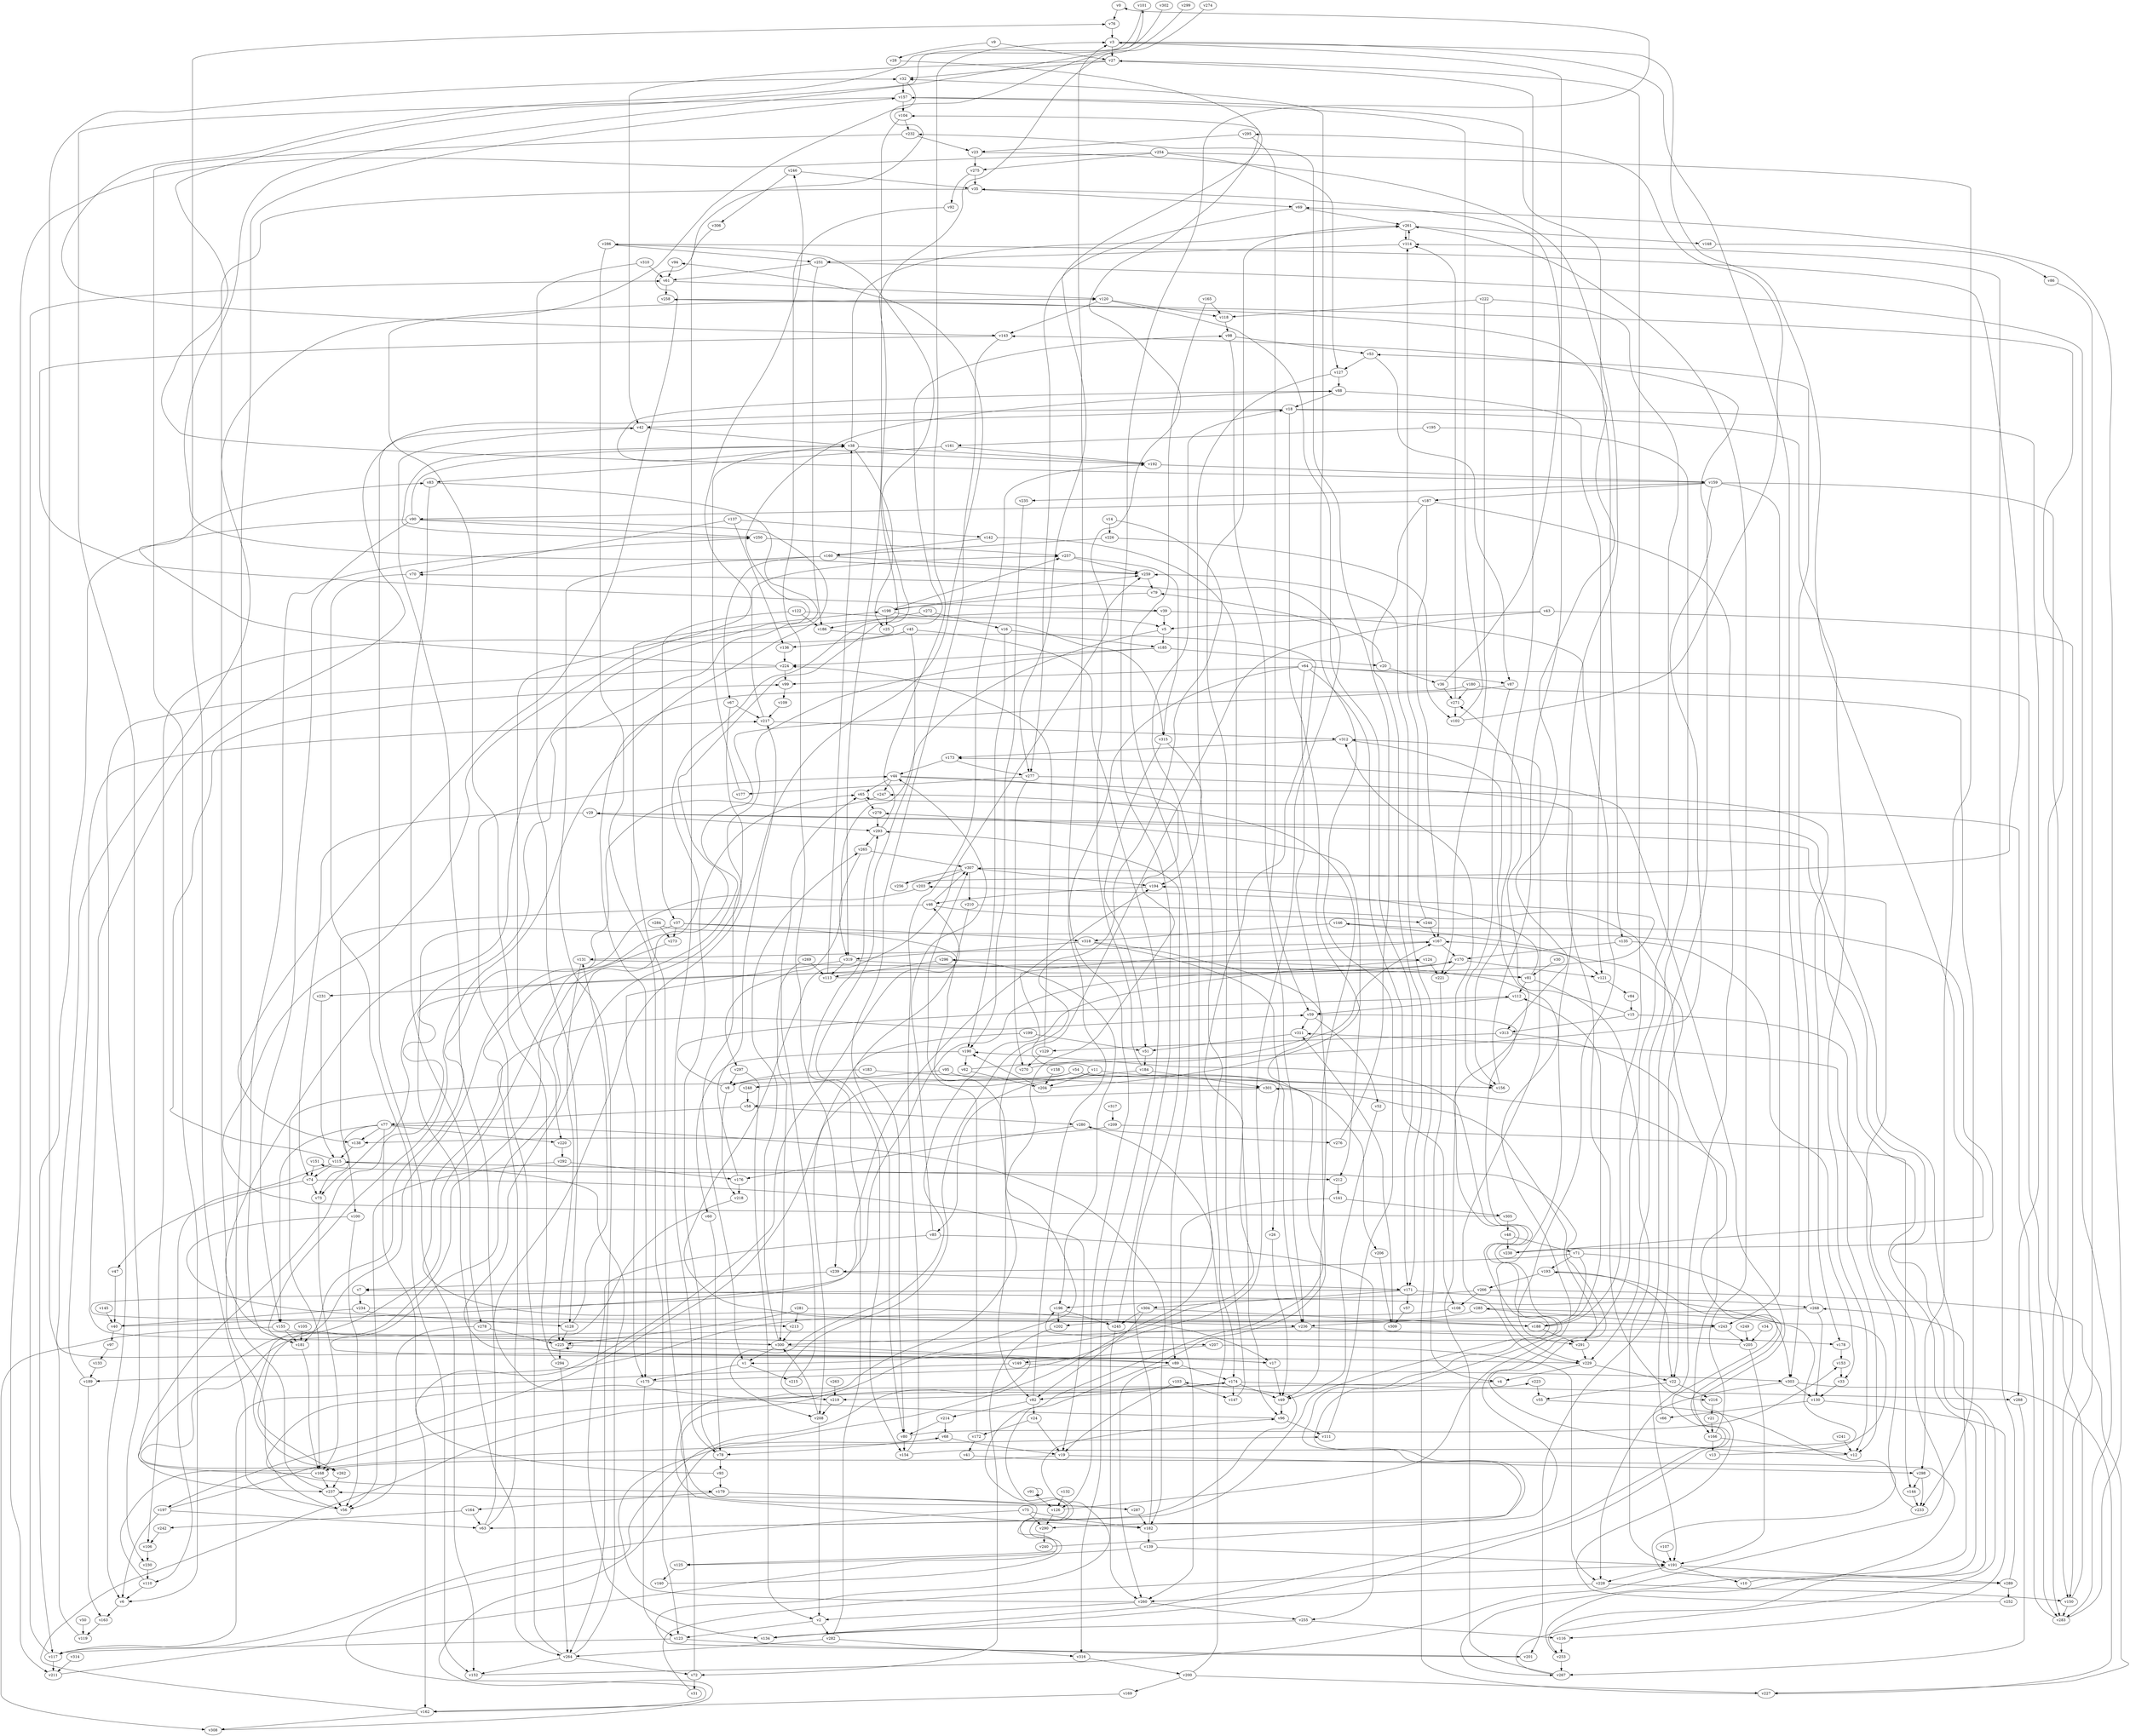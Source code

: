 // Benchmark game 468 - 320 vertices
// time_bound: 126
// targets: v308
digraph G {
    v0 [name="v0", player=0];
    v1 [name="v1", player=0];
    v2 [name="v2", player=0];
    v3 [name="v3", player=0];
    v4 [name="v4", player=0];
    v5 [name="v5", player=0];
    v6 [name="v6", player=0];
    v7 [name="v7", player=0];
    v8 [name="v8", player=1];
    v9 [name="v9", player=1];
    v10 [name="v10", player=1];
    v11 [name="v11", player=0];
    v12 [name="v12", player=1];
    v13 [name="v13", player=0];
    v14 [name="v14", player=0];
    v15 [name="v15", player=0];
    v16 [name="v16", player=1];
    v17 [name="v17", player=0];
    v18 [name="v18", player=1];
    v19 [name="v19", player=0];
    v20 [name="v20", player=1];
    v21 [name="v21", player=1];
    v22 [name="v22", player=0];
    v23 [name="v23", player=1];
    v24 [name="v24", player=1];
    v25 [name="v25", player=1];
    v26 [name="v26", player=1];
    v27 [name="v27", player=1];
    v28 [name="v28", player=1];
    v29 [name="v29", player=0];
    v30 [name="v30", player=0];
    v31 [name="v31", player=1];
    v32 [name="v32", player=0];
    v33 [name="v33", player=1];
    v34 [name="v34", player=1];
    v35 [name="v35", player=0];
    v36 [name="v36", player=0];
    v37 [name="v37", player=0];
    v38 [name="v38", player=0];
    v39 [name="v39", player=0];
    v40 [name="v40", player=1];
    v41 [name="v41", player=0];
    v42 [name="v42", player=0];
    v43 [name="v43", player=1];
    v44 [name="v44", player=0];
    v45 [name="v45", player=1];
    v46 [name="v46", player=0];
    v47 [name="v47", player=1];
    v48 [name="v48", player=1];
    v49 [name="v49", player=0];
    v50 [name="v50", player=1];
    v51 [name="v51", player=1];
    v52 [name="v52", player=1];
    v53 [name="v53", player=1];
    v54 [name="v54", player=0];
    v55 [name="v55", player=0];
    v56 [name="v56", player=1];
    v57 [name="v57", player=0];
    v58 [name="v58", player=0];
    v59 [name="v59", player=1];
    v60 [name="v60", player=1];
    v61 [name="v61", player=0];
    v62 [name="v62", player=1];
    v63 [name="v63", player=1];
    v64 [name="v64", player=1];
    v65 [name="v65", player=0];
    v66 [name="v66", player=0];
    v67 [name="v67", player=1];
    v68 [name="v68", player=1];
    v69 [name="v69", player=0];
    v70 [name="v70", player=1];
    v71 [name="v71", player=1];
    v72 [name="v72", player=1];
    v73 [name="v73", player=0];
    v74 [name="v74", player=1];
    v75 [name="v75", player=0];
    v76 [name="v76", player=1];
    v77 [name="v77", player=1];
    v78 [name="v78", player=1];
    v79 [name="v79", player=0];
    v80 [name="v80", player=1];
    v81 [name="v81", player=0];
    v82 [name="v82", player=1];
    v83 [name="v83", player=1];
    v84 [name="v84", player=1];
    v85 [name="v85", player=0];
    v86 [name="v86", player=0];
    v87 [name="v87", player=0];
    v88 [name="v88", player=1];
    v89 [name="v89", player=0];
    v90 [name="v90", player=0];
    v91 [name="v91", player=0];
    v92 [name="v92", player=1];
    v93 [name="v93", player=0];
    v94 [name="v94", player=0];
    v95 [name="v95", player=0];
    v96 [name="v96", player=1];
    v97 [name="v97", player=1];
    v98 [name="v98", player=1];
    v99 [name="v99", player=1];
    v100 [name="v100", player=1];
    v101 [name="v101", player=0];
    v102 [name="v102", player=1];
    v103 [name="v103", player=1];
    v104 [name="v104", player=0];
    v105 [name="v105", player=0];
    v106 [name="v106", player=1];
    v107 [name="v107", player=1];
    v108 [name="v108", player=0];
    v109 [name="v109", player=0];
    v110 [name="v110", player=1];
    v111 [name="v111", player=1];
    v112 [name="v112", player=0];
    v113 [name="v113", player=1];
    v114 [name="v114", player=1];
    v115 [name="v115", player=1];
    v116 [name="v116", player=1];
    v117 [name="v117", player=0];
    v118 [name="v118", player=1];
    v119 [name="v119", player=0];
    v120 [name="v120", player=1];
    v121 [name="v121", player=0];
    v122 [name="v122", player=0];
    v123 [name="v123", player=1];
    v124 [name="v124", player=0];
    v125 [name="v125", player=0];
    v126 [name="v126", player=1];
    v127 [name="v127", player=1];
    v128 [name="v128", player=0];
    v129 [name="v129", player=1];
    v130 [name="v130", player=0];
    v131 [name="v131", player=1];
    v132 [name="v132", player=0];
    v133 [name="v133", player=0];
    v134 [name="v134", player=0];
    v135 [name="v135", player=1];
    v136 [name="v136", player=1];
    v137 [name="v137", player=1];
    v138 [name="v138", player=0];
    v139 [name="v139", player=0];
    v140 [name="v140", player=1];
    v141 [name="v141", player=1];
    v142 [name="v142", player=0];
    v143 [name="v143", player=1];
    v144 [name="v144", player=1];
    v145 [name="v145", player=0];
    v146 [name="v146", player=0];
    v147 [name="v147", player=0];
    v148 [name="v148", player=0];
    v149 [name="v149", player=0];
    v150 [name="v150", player=1];
    v151 [name="v151", player=1];
    v152 [name="v152", player=0];
    v153 [name="v153", player=1];
    v154 [name="v154", player=0];
    v155 [name="v155", player=1];
    v156 [name="v156", player=0];
    v157 [name="v157", player=1];
    v158 [name="v158", player=0];
    v159 [name="v159", player=1];
    v160 [name="v160", player=1];
    v161 [name="v161", player=0];
    v162 [name="v162", player=0];
    v163 [name="v163", player=1];
    v164 [name="v164", player=1];
    v165 [name="v165", player=1];
    v166 [name="v166", player=1];
    v167 [name="v167", player=0];
    v168 [name="v168", player=0];
    v169 [name="v169", player=1];
    v170 [name="v170", player=1];
    v171 [name="v171", player=0];
    v172 [name="v172", player=1];
    v173 [name="v173", player=1];
    v174 [name="v174", player=0];
    v175 [name="v175", player=0];
    v176 [name="v176", player=0];
    v177 [name="v177", player=0];
    v178 [name="v178", player=1];
    v179 [name="v179", player=0];
    v180 [name="v180", player=1];
    v181 [name="v181", player=1];
    v182 [name="v182", player=1];
    v183 [name="v183", player=0];
    v184 [name="v184", player=1];
    v185 [name="v185", player=1];
    v186 [name="v186", player=1];
    v187 [name="v187", player=1];
    v188 [name="v188", player=0];
    v189 [name="v189", player=0];
    v190 [name="v190", player=1];
    v191 [name="v191", player=1];
    v192 [name="v192", player=1];
    v193 [name="v193", player=0];
    v194 [name="v194", player=0];
    v195 [name="v195", player=0];
    v196 [name="v196", player=0];
    v197 [name="v197", player=1];
    v198 [name="v198", player=0];
    v199 [name="v199", player=0];
    v200 [name="v200", player=1];
    v201 [name="v201", player=1];
    v202 [name="v202", player=1];
    v203 [name="v203", player=1];
    v204 [name="v204", player=1];
    v205 [name="v205", player=1];
    v206 [name="v206", player=0];
    v207 [name="v207", player=1];
    v208 [name="v208", player=0];
    v209 [name="v209", player=1];
    v210 [name="v210", player=1];
    v211 [name="v211", player=1];
    v212 [name="v212", player=0];
    v213 [name="v213", player=0];
    v214 [name="v214", player=1];
    v215 [name="v215", player=0];
    v216 [name="v216", player=1];
    v217 [name="v217", player=1];
    v218 [name="v218", player=0];
    v219 [name="v219", player=0];
    v220 [name="v220", player=0];
    v221 [name="v221", player=1];
    v222 [name="v222", player=1];
    v223 [name="v223", player=1];
    v224 [name="v224", player=1];
    v225 [name="v225", player=0];
    v226 [name="v226", player=1];
    v227 [name="v227", player=0];
    v228 [name="v228", player=1];
    v229 [name="v229", player=0];
    v230 [name="v230", player=1];
    v231 [name="v231", player=0];
    v232 [name="v232", player=0];
    v233 [name="v233", player=0];
    v234 [name="v234", player=1];
    v235 [name="v235", player=0];
    v236 [name="v236", player=0];
    v237 [name="v237", player=0];
    v238 [name="v238", player=0];
    v239 [name="v239", player=1];
    v240 [name="v240", player=1];
    v241 [name="v241", player=0];
    v242 [name="v242", player=1];
    v243 [name="v243", player=0];
    v244 [name="v244", player=1];
    v245 [name="v245", player=1];
    v246 [name="v246", player=0];
    v247 [name="v247", player=0];
    v248 [name="v248", player=1];
    v249 [name="v249", player=1];
    v250 [name="v250", player=1];
    v251 [name="v251", player=0];
    v252 [name="v252", player=0];
    v253 [name="v253", player=1];
    v254 [name="v254", player=0];
    v255 [name="v255", player=1];
    v256 [name="v256", player=0];
    v257 [name="v257", player=0];
    v258 [name="v258", player=0];
    v259 [name="v259", player=0];
    v260 [name="v260", player=1];
    v261 [name="v261", player=0];
    v262 [name="v262", player=0];
    v263 [name="v263", player=0];
    v264 [name="v264", player=0];
    v265 [name="v265", player=1];
    v266 [name="v266", player=0];
    v267 [name="v267", player=0];
    v268 [name="v268", player=0];
    v269 [name="v269", player=1];
    v270 [name="v270", player=0];
    v271 [name="v271", player=0];
    v272 [name="v272", player=0];
    v273 [name="v273", player=0];
    v274 [name="v274", player=0];
    v275 [name="v275", player=1];
    v276 [name="v276", player=1];
    v277 [name="v277", player=0];
    v278 [name="v278", player=0];
    v279 [name="v279", player=0];
    v280 [name="v280", player=0];
    v281 [name="v281", player=1];
    v282 [name="v282", player=0];
    v283 [name="v283", player=1];
    v284 [name="v284", player=1];
    v285 [name="v285", player=0];
    v286 [name="v286", player=0];
    v287 [name="v287", player=1];
    v288 [name="v288", player=0];
    v289 [name="v289", player=1];
    v290 [name="v290", player=0];
    v291 [name="v291", player=0];
    v292 [name="v292", player=0];
    v293 [name="v293", player=0];
    v294 [name="v294", player=1];
    v295 [name="v295", player=0];
    v296 [name="v296", player=1];
    v297 [name="v297", player=0];
    v298 [name="v298", player=1];
    v299 [name="v299", player=1];
    v300 [name="v300", player=0];
    v301 [name="v301", player=0];
    v302 [name="v302", player=1];
    v303 [name="v303", player=0];
    v304 [name="v304", player=1];
    v305 [name="v305", player=0];
    v306 [name="v306", player=1];
    v307 [name="v307", player=1];
    v308 [name="v308", player=0, target=1];
    v309 [name="v309", player=1];
    v310 [name="v310", player=1];
    v311 [name="v311", player=0];
    v312 [name="v312", player=0];
    v313 [name="v313", player=0];
    v314 [name="v314", player=0];
    v315 [name="v315", player=1];
    v316 [name="v316", player=1];
    v317 [name="v317", player=1];
    v318 [name="v318", player=0];
    v319 [name="v319", player=1];

    v0 -> v76;
    v1 -> v215;
    v2 -> v123;
    v3 -> v238 [constraint="t < 6"];
    v4 -> v179 [constraint="t >= 5"];
    v5 -> v297 [constraint="t >= 2"];
    v6 -> v163;
    v7 -> v234;
    v8 -> v112 [constraint="t mod 4 == 0"];
    v9 -> v28;
    v10 -> v268;
    v11 -> v167 [constraint="t >= 3"];
    v12 -> v151 [constraint="t < 9"];
    v13 -> v7 [constraint="t < 14"];
    v14 -> v219 [constraint="t mod 2 == 1"];
    v15 -> v271 [constraint="t < 9"];
    v16 -> v185;
    v17 -> v49;
    v18 -> v12;
    v19 -> v168;
    v20 -> v79;
    v21 -> v166;
    v22 -> v55;
    v23 -> v216 [constraint="t >= 4"];
    v24 -> v172;
    v25 -> v98;
    v26 -> v49;
    v27 -> v156;
    v28 -> v277 [constraint="t >= 1"];
    v29 -> v293;
    v30 -> v81;
    v31 -> v191 [constraint="t >= 5"];
    v32 -> v89 [constraint="t < 12"];
    v33 -> v130;
    v34 -> v205;
    v35 -> v69;
    v36 -> v35 [constraint="t mod 2 == 1"];
    v37 -> v197 [constraint="t >= 2"];
    v38 -> v192;
    v39 -> v5;
    v40 -> v194 [constraint="t mod 4 == 1"];
    v41 -> v267 [constraint="t mod 2 == 0"];
    v42 -> v300 [constraint="t < 9"];
    v43 -> v182 [constraint="t >= 5"];
    v44 -> v287 [constraint="t < 7"];
    v45 -> v136;
    v46 -> v307;
    v47 -> v40;
    v48 -> v238;
    v49 -> v96;
    v50 -> v119;
    v51 -> v184;
    v52 -> v49;
    v53 -> v127;
    v54 -> v236;
    v55 -> v289 [constraint="t >= 4"];
    v56 -> v76;
    v57 -> v309;
    v58 -> v280;
    v59 -> v290 [constraint="t < 6"];
    v60 -> v78;
    v61 -> v120;
    v62 -> v167 [constraint="t < 7"];
    v63 -> v103 [constraint="t >= 3"];
    v64 -> v108;
    v65 -> v279;
    v66 -> v167;
    v67 -> v1;
    v68 -> v19;
    v69 -> v277;
    v70 -> v152;
    v71 -> v193;
    v72 -> v31;
    v73 -> v168;
    v74 -> v73;
    v75 -> v182;
    v76 -> v3;
    v77 -> v73;
    v78 -> v65;
    v79 -> v198;
    v80 -> v153 [constraint="t >= 3"];
    v81 -> v191;
    v82 -> v3;
    v83 -> v73 [constraint="t mod 4 == 0"];
    v84 -> v15;
    v85 -> v44;
    v86 -> v150;
    v87 -> v17 [constraint="t >= 3"];
    v88 -> v18;
    v89 -> v174;
    v90 -> v181 [constraint="t < 10"];
    v91 -> v91 [constraint="t < 6"];
    v92 -> v239;
    v93 -> v46 [constraint="t >= 5"];
    v94 -> v61;
    v95 -> v248;
    v96 -> v94 [constraint="t mod 2 == 1"];
    v97 -> v133;
    v98 -> v59;
    v99 -> v109;
    v100 -> v236 [constraint="t mod 3 == 1"];
    v101 -> v143 [constraint="t mod 3 == 0"];
    v102 -> v295 [constraint="t < 15"];
    v103 -> v19;
    v104 -> v319;
    v105 -> v181;
    v106 -> v230;
    v107 -> v191;
    v108 -> v189 [constraint="t mod 3 == 1"];
    v109 -> v217;
    v110 -> v111 [constraint="t mod 3 == 2"];
    v111 -> v32;
    v112 -> v59;
    v113 -> v203 [constraint="t >= 5"];
    v114 -> v251;
    v115 -> v99 [constraint="t < 14"];
    v116 -> v253;
    v117 -> v211;
    v118 -> v98;
    v119 -> v32;
    v120 -> v118;
    v121 -> v84;
    v122 -> v37;
    v123 -> v117;
    v124 -> v208 [constraint="t mod 5 == 4"];
    v125 -> v140;
    v126 -> v296 [constraint="t mod 3 == 2"];
    v127 -> v174;
    v128 -> v131;
    v129 -> v224;
    v130 -> v116;
    v131 -> v81;
    v132 -> v126;
    v133 -> v189;
    v134 -> v193 [constraint="t mod 4 == 0"];
    v135 -> v33;
    v136 -> v224;
    v137 -> v70;
    v138 -> v115;
    v139 -> v125;
    v140 -> v247 [constraint="t < 11"];
    v141 -> v260;
    v142 -> v160;
    v143 -> v39 [constraint="t < 7"];
    v144 -> v233;
    v145 -> v40;
    v146 -> v121;
    v147 -> v261;
    v148 -> v86;
    v149 -> v303;
    v150 -> v258 [constraint="t < 8"];
    v151 -> v74;
    v152 -> v311 [constraint="t < 5"];
    v153 -> v33;
    v154 -> v285 [constraint="t < 10"];
    v155 -> v308;
    v156 -> v3;
    v157 -> v230;
    v158 -> v204;
    v159 -> v201;
    v160 -> v67;
    v161 -> v83;
    v162 -> v174 [constraint="t mod 4 == 1"];
    v163 -> v119;
    v164 -> v242;
    v165 -> v118;
    v166 -> v12;
    v167 -> v170;
    v168 -> v124 [constraint="t >= 3"];
    v169 -> v162;
    v170 -> v121;
    v171 -> v213 [constraint="t < 10"];
    v172 -> v41;
    v173 -> v277;
    v174 -> v219;
    v175 -> v70 [constraint="t mod 3 == 0"];
    v176 -> v217;
    v177 -> v38;
    v178 -> v153;
    v179 -> v287;
    v180 -> v271;
    v181 -> v168;
    v182 -> v293;
    v183 -> v8;
    v184 -> v259;
    v185 -> v17 [constraint="t >= 4"];
    v186 -> v1 [constraint="t < 15"];
    v187 -> v171;
    v188 -> v104 [constraint="t < 14"];
    v189 -> v217;
    v190 -> v60;
    v191 -> v289;
    v192 -> v88 [constraint="t >= 4"];
    v193 -> v266;
    v194 -> v46;
    v195 -> v229;
    v196 -> v202;
    v197 -> v223 [constraint="t >= 1"];
    v198 -> v257;
    v199 -> v80;
    v200 -> v18;
    v201 -> v96 [constraint="t < 14"];
    v202 -> v72;
    v203 -> v237 [constraint="t mod 3 == 2"];
    v204 -> v279 [constraint="t >= 4"];
    v205 -> v196 [constraint="t mod 5 == 2"];
    v206 -> v309;
    v207 -> v149;
    v208 -> v300;
    v209 -> v144;
    v210 -> v134 [constraint="t < 6"];
    v211 -> v237 [constraint="t mod 2 == 1"];
    v212 -> v141;
    v213 -> v300;
    v214 -> v80;
    v215 -> v65;
    v216 -> v21;
    v217 -> v312;
    v218 -> v229 [constraint="t >= 4"];
    v219 -> v208;
    v220 -> v292;
    v221 -> v4;
    v222 -> v291;
    v223 -> v55;
    v224 -> v83 [constraint="t < 13"];
    v225 -> v162 [constraint="t mod 2 == 1"];
    v226 -> v102;
    v227 -> v259;
    v228 -> v150;
    v229 -> v22;
    v230 -> v110;
    v231 -> v115;
    v232 -> v23;
    v233 -> v307;
    v234 -> v170 [constraint="t >= 2"];
    v235 -> v190;
    v236 -> v300;
    v237 -> v157;
    v238 -> v146 [constraint="t mod 5 == 1"];
    v239 -> v7;
    v240 -> v190 [constraint="t mod 5 == 3"];
    v241 -> v12;
    v242 -> v106;
    v243 -> v262 [constraint="t >= 2"];
    v244 -> v167;
    v245 -> v0;
    v246 -> v306;
    v247 -> v181 [constraint="t >= 2"];
    v248 -> v58;
    v249 -> v205;
    v250 -> v38 [constraint="t >= 3"];
    v251 -> v283;
    v252 -> v173 [constraint="t < 6"];
    v253 -> v29 [constraint="t mod 5 == 4"];
    v254 -> v275;
    v255 -> v116;
    v256 -> v286 [constraint="t < 14"];
    v257 -> v259;
    v258 -> v313 [constraint="t mod 5 == 3"];
    v259 -> v101 [constraint="t mod 5 == 0"];
    v260 -> v68 [constraint="t >= 4"];
    v261 -> v148;
    v262 -> v237;
    v263 -> v219;
    v264 -> v115;
    v265 -> v307;
    v266 -> v108;
    v267 -> v29 [constraint="t < 8"];
    v268 -> v53;
    v269 -> v300;
    v270 -> v143 [constraint="t mod 5 == 0"];
    v271 -> v114;
    v272 -> v16;
    v273 -> v243 [constraint="t mod 2 == 1"];
    v274 -> v262 [constraint="t < 14"];
    v275 -> v35;
    v276 -> v232;
    v277 -> v177;
    v278 -> v56;
    v279 -> v293;
    v280 -> v276;
    v281 -> v17;
    v282 -> v264;
    v283 -> v65;
    v284 -> v253 [constraint="t < 8"];
    v285 -> v243;
    v286 -> v262 [constraint="t >= 1"];
    v287 -> v182;
    v288 -> v267;
    v289 -> v114;
    v290 -> v301 [constraint="t < 11"];
    v291 -> v229;
    v292 -> v176;
    v293 -> v3;
    v294 -> v264;
    v295 -> v23;
    v296 -> v113;
    v297 -> v2;
    v298 -> v144;
    v299 -> v138 [constraint="t mod 3 == 2"];
    v300 -> v88 [constraint="t < 12"];
    v301 -> v166;
    v302 -> v159 [constraint="t mod 3 == 1"];
    v303 -> v130;
    v304 -> v82;
    v305 -> v246 [constraint="t >= 3"];
    v306 -> v78;
    v307 -> v194;
    v308 -> v280 [constraint="t < 10"];
    v309 -> v311;
    v310 -> v61;
    v311 -> v51;
    v312 -> v63 [constraint="t >= 4"];
    v313 -> v129;
    v314 -> v211;
    v315 -> v194;
    v316 -> v200;
    v317 -> v209;
    v318 -> v125 [constraint="t < 12"];
    v319 -> v175;
    v71 -> v303;
    v224 -> v6;
    v176 -> v218;
    v260 -> v2;
    v191 -> v228;
    v173 -> v44;
    v171 -> v57;
    v32 -> v157;
    v95 -> v206;
    v159 -> v283;
    v198 -> v25;
    v255 -> v134;
    v269 -> v113;
    v268 -> v236;
    v131 -> v225;
    v170 -> v221;
    v193 -> v22;
    v300 -> v89;
    v184 -> v85;
    v59 -> v311;
    v254 -> v211;
    v190 -> v62;
    v174 -> v147;
    v44 -> v65;
    v277 -> v229;
    v126 -> v290;
    v42 -> v38;
    v27 -> v42;
    v43 -> v150;
    v310 -> v128;
    v93 -> v179;
    v174 -> v82;
    v294 -> v120;
    v166 -> v261;
    v64 -> v87;
    v265 -> v319;
    v16 -> v190;
    v188 -> v27;
    v205 -> v191;
    v90 -> v38;
    v114 -> v261;
    v82 -> v214;
    v39 -> v291;
    v58 -> v77;
    v171 -> v268;
    v124 -> v221;
    v81 -> v194;
    v237 -> v56;
    v179 -> v164;
    v166 -> v13;
    v27 -> v32;
    v15 -> v12;
    v222 -> v118;
    v81 -> v112;
    v303 -> v228;
    v3 -> v27;
    v188 -> v291;
    v3 -> v303;
    v143 -> v80;
    v318 -> v319;
    v278 -> v225;
    v1 -> v175;
    v40 -> v97;
    v88 -> v121;
    v161 -> v192;
    v82 -> v24;
    v170 -> v231;
    v312 -> v173;
    v174 -> v288;
    v189 -> v163;
    v77 -> v182;
    v200 -> v169;
    v130 -> v66;
    v122 -> v315;
    v272 -> v186;
    v149 -> v117;
    v214 -> v68;
    v80 -> v154;
    v53 -> v87;
    v129 -> v270;
    v155 -> v207;
    v98 -> v53;
    v187 -> v90;
    v232 -> v6;
    v210 -> v82;
    v11 -> v204;
    v187 -> v167;
    v307 -> v210;
    v200 -> v227;
    v239 -> v171;
    v183 -> v301;
    v184 -> v301;
    v123 -> v201;
    v77 -> v138;
    v36 -> v271;
    v282 -> v293;
    v37 -> v273;
    v122 -> v186;
    v159 -> v243;
    v246 -> v35;
    v115 -> v74;
    v48 -> v71;
    v181 -> v250;
    v171 -> v304;
    v46 -> v244;
    v286 -> v251;
    v254 -> v127;
    v45 -> v106;
    v74 -> v19;
    v307 -> v256;
    v67 -> v217;
    v191 -> v10;
    v69 -> v261;
    v209 -> v138;
    v2 -> v282;
    v175 -> v123;
    v18 -> v288;
    v115 -> v212;
    v267 -> v312;
    v64 -> v126;
    v15 -> v313;
    v77 -> v155;
    v199 -> v51;
    v37 -> v318;
    v43 -> v5;
    v115 -> v110;
    v44 -> v247;
    v182 -> v139;
    v225 -> v225;
    v19 -> v298;
    v157 -> v104;
    v78 -> v93;
    v198 -> v5;
    v226 -> v160;
    v229 -> v312;
    v85 -> v134;
    v304 -> v245;
    v296 -> v196;
    v244 -> v114;
    v91 -> v126;
    v46 -> v100;
    v264 -> v44;
    v96 -> v111;
    v24 -> v19;
    v180 -> v233;
    v290 -> v240;
    v75 -> v117;
    v120 -> v171;
    v159 -> v187;
    v135 -> v170;
    v245 -> v260;
    v18 -> v152;
    v300 -> v265;
    v254 -> v298;
    v277 -> v270;
    v282 -> v316;
    v22 -> v216;
    v261 -> v114;
    v187 -> v191;
    v293 -> v265;
    v157 -> v135;
    v142 -> v96;
    v319 -> v113;
    v165 -> v89;
    v224 -> v99;
    v75 -> v290;
    v180 -> v175;
    v208 -> v2;
    v64 -> v283;
    v197 -> v63;
    v225 -> v294;
    v146 -> v318;
    v307 -> v203;
    v54 -> v156;
    v185 -> v20;
    v14 -> v226;
    v44 -> v178;
    v236 -> v178;
    v102 -> v157;
    v284 -> v273;
    v286 -> v123;
    v266 -> v227;
    v71 -> v188;
    v54 -> v8;
    v295 -> v236;
    v159 -> v235;
    v83 -> v278;
    v315 -> v51;
    v253 -> v267;
    v268 -> v130;
    v298 -> v233;
    v104 -> v232;
    v61 -> v258;
    v234 -> v128;
    v29 -> v74;
    v120 -> v143;
    v155 -> v181;
    v154 -> v192;
    v127 -> v88;
    v285 -> v202;
    v257 -> v315;
    v229 -> v4;
    v222 -> v221;
    v110 -> v6;
    v289 -> v252;
    v113 -> v38;
    v90 -> v250;
    v87 -> v156;
    v150 -> v283;
    v128 -> v225;
    v217 -> v257;
    v137 -> v142;
    v304 -> v188;
    v63 -> v42;
    v260 -> v255;
    v259 -> v79;
    v64 -> v99;
    v117 -> v61;
    v313 -> v22;
    v137 -> v136;
    v18 -> v42;
    v281 -> v225;
    v164 -> v63;
    v35 -> v56;
    v85 -> v255;
    v275 -> v92;
    v11 -> v208;
    v318 -> v26;
    v11 -> v156;
    v305 -> v48;
    v64 -> v49;
    v271 -> v102;
    v59 -> v52;
    v283 -> v69;
    v90 -> v155;
    v18 -> v212;
    v251 -> v186;
    v280 -> v176;
    v243 -> v205;
    v195 -> v161;
    v167 -> v131;
    v103 -> v147;
    v100 -> v56;
    v71 -> v239;
    v74 -> v47;
    v8 -> v218;
    v168 -> v237;
    v89 -> v260;
    v303 -> v227;
    v63 -> v59;
    v196 -> v245;
    v9 -> v27;
    v45 -> v316;
    v297 -> v8;
    v90 -> v117;
    v37 -> v264;
    v266 -> v196;
    v251 -> v61;
    v77 -> v162;
    v174 -> v49;
    v77 -> v220;
    v23 -> v275;
    v141 -> v305;
    v54 -> v168;
    v228 -> v260;
    v292 -> v56;
    v38 -> v261;
    v319 -> v81;
    v234 -> v40;
    v281 -> v213;
    v264 -> v72;
    v39 -> v220;
    v45 -> v154;
    v198 -> v259;
    v301 -> v58;
    v62 -> v204;
    v207 -> v228;
    v204 -> v190;
    v160 -> v264;
    v300 -> v1;
    v264 -> v152;
    v250 -> v257;
    v5 -> v185;
    v192 -> v159;
    v160 -> v259;
    v188 -> v112;
    v20 -> v36;
    v72 -> v198;
    v185 -> v224;
    v172 -> v307;
    v38 -> v25;
    v68 -> v78;
    v197 -> v6;
    v162 -> v308;
    v139 -> v191;
}
